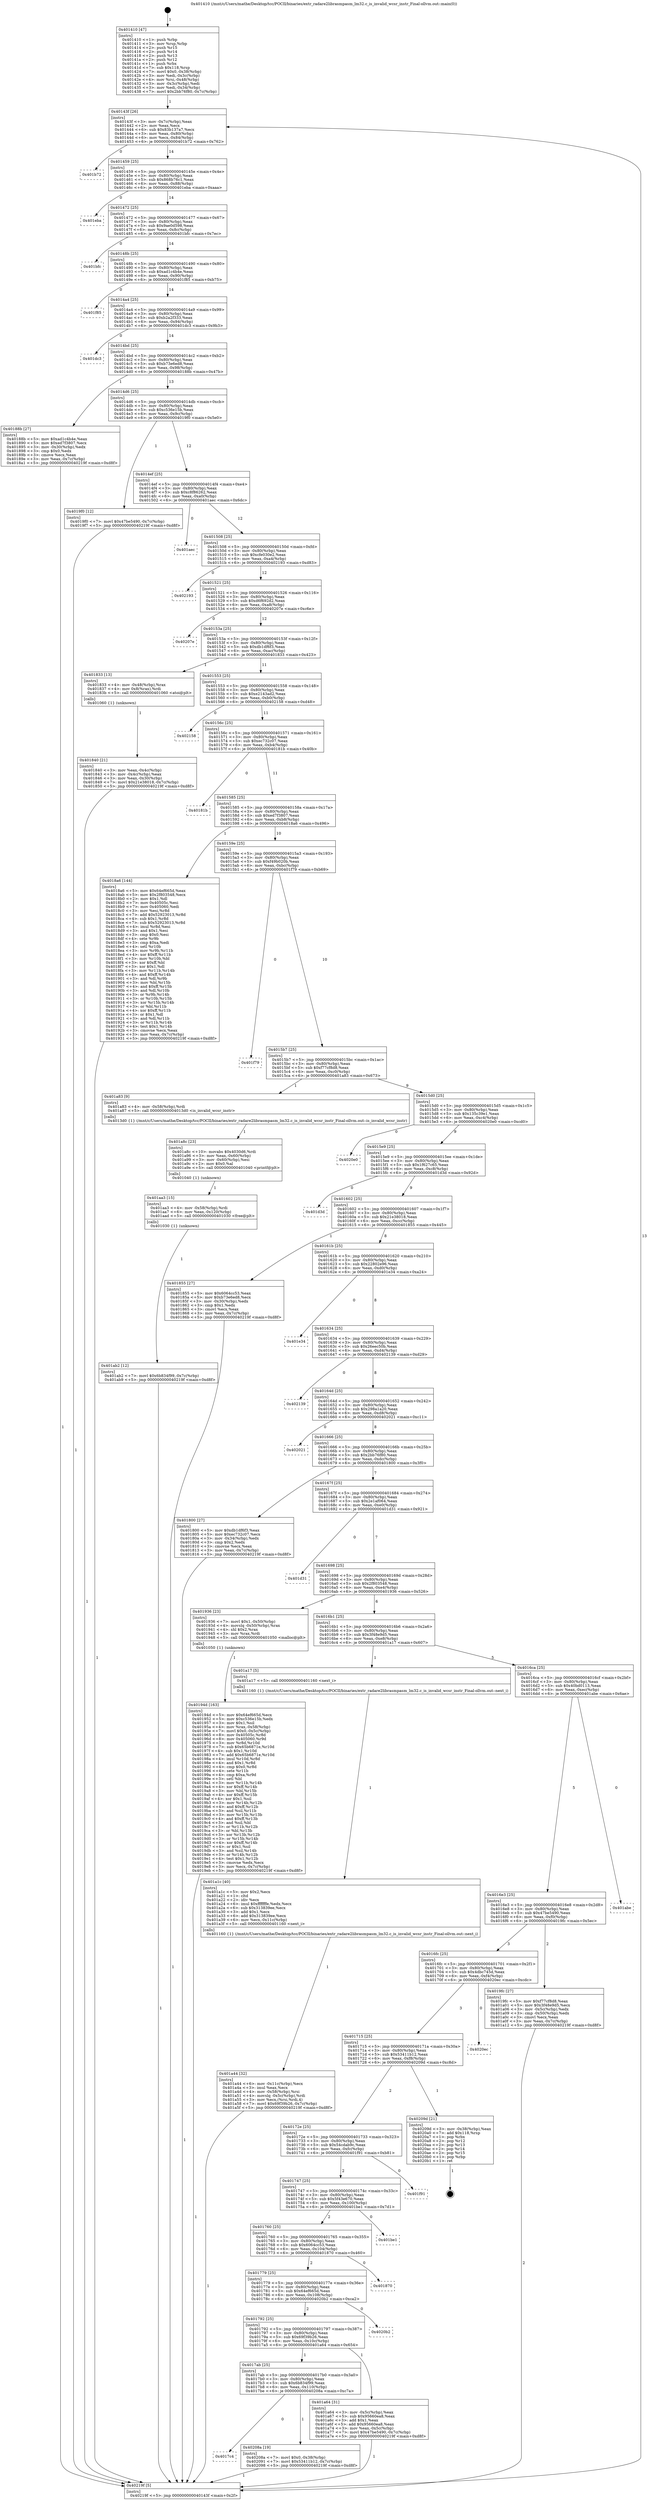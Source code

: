 digraph "0x401410" {
  label = "0x401410 (/mnt/c/Users/mathe/Desktop/tcc/POCII/binaries/extr_radare2librasmpasm_lm32.c_is_invalid_wcsr_instr_Final-ollvm.out::main(0))"
  labelloc = "t"
  node[shape=record]

  Entry [label="",width=0.3,height=0.3,shape=circle,fillcolor=black,style=filled]
  "0x40143f" [label="{
     0x40143f [26]\l
     | [instrs]\l
     &nbsp;&nbsp;0x40143f \<+3\>: mov -0x7c(%rbp),%eax\l
     &nbsp;&nbsp;0x401442 \<+2\>: mov %eax,%ecx\l
     &nbsp;&nbsp;0x401444 \<+6\>: sub $0x83b137a7,%ecx\l
     &nbsp;&nbsp;0x40144a \<+3\>: mov %eax,-0x80(%rbp)\l
     &nbsp;&nbsp;0x40144d \<+6\>: mov %ecx,-0x84(%rbp)\l
     &nbsp;&nbsp;0x401453 \<+6\>: je 0000000000401b72 \<main+0x762\>\l
  }"]
  "0x401b72" [label="{
     0x401b72\l
  }", style=dashed]
  "0x401459" [label="{
     0x401459 [25]\l
     | [instrs]\l
     &nbsp;&nbsp;0x401459 \<+5\>: jmp 000000000040145e \<main+0x4e\>\l
     &nbsp;&nbsp;0x40145e \<+3\>: mov -0x80(%rbp),%eax\l
     &nbsp;&nbsp;0x401461 \<+5\>: sub $0x868b76c1,%eax\l
     &nbsp;&nbsp;0x401466 \<+6\>: mov %eax,-0x88(%rbp)\l
     &nbsp;&nbsp;0x40146c \<+6\>: je 0000000000401eba \<main+0xaaa\>\l
  }"]
  Exit [label="",width=0.3,height=0.3,shape=circle,fillcolor=black,style=filled,peripheries=2]
  "0x401eba" [label="{
     0x401eba\l
  }", style=dashed]
  "0x401472" [label="{
     0x401472 [25]\l
     | [instrs]\l
     &nbsp;&nbsp;0x401472 \<+5\>: jmp 0000000000401477 \<main+0x67\>\l
     &nbsp;&nbsp;0x401477 \<+3\>: mov -0x80(%rbp),%eax\l
     &nbsp;&nbsp;0x40147a \<+5\>: sub $0x9ae0d598,%eax\l
     &nbsp;&nbsp;0x40147f \<+6\>: mov %eax,-0x8c(%rbp)\l
     &nbsp;&nbsp;0x401485 \<+6\>: je 0000000000401bfc \<main+0x7ec\>\l
  }"]
  "0x4017c4" [label="{
     0x4017c4\l
  }", style=dashed]
  "0x401bfc" [label="{
     0x401bfc\l
  }", style=dashed]
  "0x40148b" [label="{
     0x40148b [25]\l
     | [instrs]\l
     &nbsp;&nbsp;0x40148b \<+5\>: jmp 0000000000401490 \<main+0x80\>\l
     &nbsp;&nbsp;0x401490 \<+3\>: mov -0x80(%rbp),%eax\l
     &nbsp;&nbsp;0x401493 \<+5\>: sub $0xad1c4b4e,%eax\l
     &nbsp;&nbsp;0x401498 \<+6\>: mov %eax,-0x90(%rbp)\l
     &nbsp;&nbsp;0x40149e \<+6\>: je 0000000000401f85 \<main+0xb75\>\l
  }"]
  "0x40208a" [label="{
     0x40208a [19]\l
     | [instrs]\l
     &nbsp;&nbsp;0x40208a \<+7\>: movl $0x0,-0x38(%rbp)\l
     &nbsp;&nbsp;0x402091 \<+7\>: movl $0x53411b12,-0x7c(%rbp)\l
     &nbsp;&nbsp;0x402098 \<+5\>: jmp 000000000040219f \<main+0xd8f\>\l
  }"]
  "0x401f85" [label="{
     0x401f85\l
  }", style=dashed]
  "0x4014a4" [label="{
     0x4014a4 [25]\l
     | [instrs]\l
     &nbsp;&nbsp;0x4014a4 \<+5\>: jmp 00000000004014a9 \<main+0x99\>\l
     &nbsp;&nbsp;0x4014a9 \<+3\>: mov -0x80(%rbp),%eax\l
     &nbsp;&nbsp;0x4014ac \<+5\>: sub $0xb2a2f333,%eax\l
     &nbsp;&nbsp;0x4014b1 \<+6\>: mov %eax,-0x94(%rbp)\l
     &nbsp;&nbsp;0x4014b7 \<+6\>: je 0000000000401dc3 \<main+0x9b3\>\l
  }"]
  "0x401ab2" [label="{
     0x401ab2 [12]\l
     | [instrs]\l
     &nbsp;&nbsp;0x401ab2 \<+7\>: movl $0x6b834f99,-0x7c(%rbp)\l
     &nbsp;&nbsp;0x401ab9 \<+5\>: jmp 000000000040219f \<main+0xd8f\>\l
  }"]
  "0x401dc3" [label="{
     0x401dc3\l
  }", style=dashed]
  "0x4014bd" [label="{
     0x4014bd [25]\l
     | [instrs]\l
     &nbsp;&nbsp;0x4014bd \<+5\>: jmp 00000000004014c2 \<main+0xb2\>\l
     &nbsp;&nbsp;0x4014c2 \<+3\>: mov -0x80(%rbp),%eax\l
     &nbsp;&nbsp;0x4014c5 \<+5\>: sub $0xb73e6ed8,%eax\l
     &nbsp;&nbsp;0x4014ca \<+6\>: mov %eax,-0x98(%rbp)\l
     &nbsp;&nbsp;0x4014d0 \<+6\>: je 000000000040188b \<main+0x47b\>\l
  }"]
  "0x401aa3" [label="{
     0x401aa3 [15]\l
     | [instrs]\l
     &nbsp;&nbsp;0x401aa3 \<+4\>: mov -0x58(%rbp),%rdi\l
     &nbsp;&nbsp;0x401aa7 \<+6\>: mov %eax,-0x120(%rbp)\l
     &nbsp;&nbsp;0x401aad \<+5\>: call 0000000000401030 \<free@plt\>\l
     | [calls]\l
     &nbsp;&nbsp;0x401030 \{1\} (unknown)\l
  }"]
  "0x40188b" [label="{
     0x40188b [27]\l
     | [instrs]\l
     &nbsp;&nbsp;0x40188b \<+5\>: mov $0xad1c4b4e,%eax\l
     &nbsp;&nbsp;0x401890 \<+5\>: mov $0xed7f3807,%ecx\l
     &nbsp;&nbsp;0x401895 \<+3\>: mov -0x30(%rbp),%edx\l
     &nbsp;&nbsp;0x401898 \<+3\>: cmp $0x0,%edx\l
     &nbsp;&nbsp;0x40189b \<+3\>: cmove %ecx,%eax\l
     &nbsp;&nbsp;0x40189e \<+3\>: mov %eax,-0x7c(%rbp)\l
     &nbsp;&nbsp;0x4018a1 \<+5\>: jmp 000000000040219f \<main+0xd8f\>\l
  }"]
  "0x4014d6" [label="{
     0x4014d6 [25]\l
     | [instrs]\l
     &nbsp;&nbsp;0x4014d6 \<+5\>: jmp 00000000004014db \<main+0xcb\>\l
     &nbsp;&nbsp;0x4014db \<+3\>: mov -0x80(%rbp),%eax\l
     &nbsp;&nbsp;0x4014de \<+5\>: sub $0xc536e15b,%eax\l
     &nbsp;&nbsp;0x4014e3 \<+6\>: mov %eax,-0x9c(%rbp)\l
     &nbsp;&nbsp;0x4014e9 \<+6\>: je 00000000004019f0 \<main+0x5e0\>\l
  }"]
  "0x401a8c" [label="{
     0x401a8c [23]\l
     | [instrs]\l
     &nbsp;&nbsp;0x401a8c \<+10\>: movabs $0x4030d6,%rdi\l
     &nbsp;&nbsp;0x401a96 \<+3\>: mov %eax,-0x60(%rbp)\l
     &nbsp;&nbsp;0x401a99 \<+3\>: mov -0x60(%rbp),%esi\l
     &nbsp;&nbsp;0x401a9c \<+2\>: mov $0x0,%al\l
     &nbsp;&nbsp;0x401a9e \<+5\>: call 0000000000401040 \<printf@plt\>\l
     | [calls]\l
     &nbsp;&nbsp;0x401040 \{1\} (unknown)\l
  }"]
  "0x4019f0" [label="{
     0x4019f0 [12]\l
     | [instrs]\l
     &nbsp;&nbsp;0x4019f0 \<+7\>: movl $0x47be5490,-0x7c(%rbp)\l
     &nbsp;&nbsp;0x4019f7 \<+5\>: jmp 000000000040219f \<main+0xd8f\>\l
  }"]
  "0x4014ef" [label="{
     0x4014ef [25]\l
     | [instrs]\l
     &nbsp;&nbsp;0x4014ef \<+5\>: jmp 00000000004014f4 \<main+0xe4\>\l
     &nbsp;&nbsp;0x4014f4 \<+3\>: mov -0x80(%rbp),%eax\l
     &nbsp;&nbsp;0x4014f7 \<+5\>: sub $0xc8f86262,%eax\l
     &nbsp;&nbsp;0x4014fc \<+6\>: mov %eax,-0xa0(%rbp)\l
     &nbsp;&nbsp;0x401502 \<+6\>: je 0000000000401aec \<main+0x6dc\>\l
  }"]
  "0x4017ab" [label="{
     0x4017ab [25]\l
     | [instrs]\l
     &nbsp;&nbsp;0x4017ab \<+5\>: jmp 00000000004017b0 \<main+0x3a0\>\l
     &nbsp;&nbsp;0x4017b0 \<+3\>: mov -0x80(%rbp),%eax\l
     &nbsp;&nbsp;0x4017b3 \<+5\>: sub $0x6b834f99,%eax\l
     &nbsp;&nbsp;0x4017b8 \<+6\>: mov %eax,-0x110(%rbp)\l
     &nbsp;&nbsp;0x4017be \<+6\>: je 000000000040208a \<main+0xc7a\>\l
  }"]
  "0x401aec" [label="{
     0x401aec\l
  }", style=dashed]
  "0x401508" [label="{
     0x401508 [25]\l
     | [instrs]\l
     &nbsp;&nbsp;0x401508 \<+5\>: jmp 000000000040150d \<main+0xfd\>\l
     &nbsp;&nbsp;0x40150d \<+3\>: mov -0x80(%rbp),%eax\l
     &nbsp;&nbsp;0x401510 \<+5\>: sub $0xcfe030e2,%eax\l
     &nbsp;&nbsp;0x401515 \<+6\>: mov %eax,-0xa4(%rbp)\l
     &nbsp;&nbsp;0x40151b \<+6\>: je 0000000000402193 \<main+0xd83\>\l
  }"]
  "0x401a64" [label="{
     0x401a64 [31]\l
     | [instrs]\l
     &nbsp;&nbsp;0x401a64 \<+3\>: mov -0x5c(%rbp),%eax\l
     &nbsp;&nbsp;0x401a67 \<+5\>: sub $0x95660ea8,%eax\l
     &nbsp;&nbsp;0x401a6c \<+3\>: add $0x1,%eax\l
     &nbsp;&nbsp;0x401a6f \<+5\>: add $0x95660ea8,%eax\l
     &nbsp;&nbsp;0x401a74 \<+3\>: mov %eax,-0x5c(%rbp)\l
     &nbsp;&nbsp;0x401a77 \<+7\>: movl $0x47be5490,-0x7c(%rbp)\l
     &nbsp;&nbsp;0x401a7e \<+5\>: jmp 000000000040219f \<main+0xd8f\>\l
  }"]
  "0x402193" [label="{
     0x402193\l
  }", style=dashed]
  "0x401521" [label="{
     0x401521 [25]\l
     | [instrs]\l
     &nbsp;&nbsp;0x401521 \<+5\>: jmp 0000000000401526 \<main+0x116\>\l
     &nbsp;&nbsp;0x401526 \<+3\>: mov -0x80(%rbp),%eax\l
     &nbsp;&nbsp;0x401529 \<+5\>: sub $0xd6f692d2,%eax\l
     &nbsp;&nbsp;0x40152e \<+6\>: mov %eax,-0xa8(%rbp)\l
     &nbsp;&nbsp;0x401534 \<+6\>: je 000000000040207e \<main+0xc6e\>\l
  }"]
  "0x401792" [label="{
     0x401792 [25]\l
     | [instrs]\l
     &nbsp;&nbsp;0x401792 \<+5\>: jmp 0000000000401797 \<main+0x387\>\l
     &nbsp;&nbsp;0x401797 \<+3\>: mov -0x80(%rbp),%eax\l
     &nbsp;&nbsp;0x40179a \<+5\>: sub $0x69f39b26,%eax\l
     &nbsp;&nbsp;0x40179f \<+6\>: mov %eax,-0x10c(%rbp)\l
     &nbsp;&nbsp;0x4017a5 \<+6\>: je 0000000000401a64 \<main+0x654\>\l
  }"]
  "0x40207e" [label="{
     0x40207e\l
  }", style=dashed]
  "0x40153a" [label="{
     0x40153a [25]\l
     | [instrs]\l
     &nbsp;&nbsp;0x40153a \<+5\>: jmp 000000000040153f \<main+0x12f\>\l
     &nbsp;&nbsp;0x40153f \<+3\>: mov -0x80(%rbp),%eax\l
     &nbsp;&nbsp;0x401542 \<+5\>: sub $0xdb1df6f3,%eax\l
     &nbsp;&nbsp;0x401547 \<+6\>: mov %eax,-0xac(%rbp)\l
     &nbsp;&nbsp;0x40154d \<+6\>: je 0000000000401833 \<main+0x423\>\l
  }"]
  "0x4020b2" [label="{
     0x4020b2\l
  }", style=dashed]
  "0x401833" [label="{
     0x401833 [13]\l
     | [instrs]\l
     &nbsp;&nbsp;0x401833 \<+4\>: mov -0x48(%rbp),%rax\l
     &nbsp;&nbsp;0x401837 \<+4\>: mov 0x8(%rax),%rdi\l
     &nbsp;&nbsp;0x40183b \<+5\>: call 0000000000401060 \<atoi@plt\>\l
     | [calls]\l
     &nbsp;&nbsp;0x401060 \{1\} (unknown)\l
  }"]
  "0x401553" [label="{
     0x401553 [25]\l
     | [instrs]\l
     &nbsp;&nbsp;0x401553 \<+5\>: jmp 0000000000401558 \<main+0x148\>\l
     &nbsp;&nbsp;0x401558 \<+3\>: mov -0x80(%rbp),%eax\l
     &nbsp;&nbsp;0x40155b \<+5\>: sub $0xe2143ad2,%eax\l
     &nbsp;&nbsp;0x401560 \<+6\>: mov %eax,-0xb0(%rbp)\l
     &nbsp;&nbsp;0x401566 \<+6\>: je 0000000000402158 \<main+0xd48\>\l
  }"]
  "0x401779" [label="{
     0x401779 [25]\l
     | [instrs]\l
     &nbsp;&nbsp;0x401779 \<+5\>: jmp 000000000040177e \<main+0x36e\>\l
     &nbsp;&nbsp;0x40177e \<+3\>: mov -0x80(%rbp),%eax\l
     &nbsp;&nbsp;0x401781 \<+5\>: sub $0x64ef665d,%eax\l
     &nbsp;&nbsp;0x401786 \<+6\>: mov %eax,-0x108(%rbp)\l
     &nbsp;&nbsp;0x40178c \<+6\>: je 00000000004020b2 \<main+0xca2\>\l
  }"]
  "0x402158" [label="{
     0x402158\l
  }", style=dashed]
  "0x40156c" [label="{
     0x40156c [25]\l
     | [instrs]\l
     &nbsp;&nbsp;0x40156c \<+5\>: jmp 0000000000401571 \<main+0x161\>\l
     &nbsp;&nbsp;0x401571 \<+3\>: mov -0x80(%rbp),%eax\l
     &nbsp;&nbsp;0x401574 \<+5\>: sub $0xec732c07,%eax\l
     &nbsp;&nbsp;0x401579 \<+6\>: mov %eax,-0xb4(%rbp)\l
     &nbsp;&nbsp;0x40157f \<+6\>: je 000000000040181b \<main+0x40b\>\l
  }"]
  "0x401870" [label="{
     0x401870\l
  }", style=dashed]
  "0x40181b" [label="{
     0x40181b\l
  }", style=dashed]
  "0x401585" [label="{
     0x401585 [25]\l
     | [instrs]\l
     &nbsp;&nbsp;0x401585 \<+5\>: jmp 000000000040158a \<main+0x17a\>\l
     &nbsp;&nbsp;0x40158a \<+3\>: mov -0x80(%rbp),%eax\l
     &nbsp;&nbsp;0x40158d \<+5\>: sub $0xed7f3807,%eax\l
     &nbsp;&nbsp;0x401592 \<+6\>: mov %eax,-0xb8(%rbp)\l
     &nbsp;&nbsp;0x401598 \<+6\>: je 00000000004018a6 \<main+0x496\>\l
  }"]
  "0x401760" [label="{
     0x401760 [25]\l
     | [instrs]\l
     &nbsp;&nbsp;0x401760 \<+5\>: jmp 0000000000401765 \<main+0x355\>\l
     &nbsp;&nbsp;0x401765 \<+3\>: mov -0x80(%rbp),%eax\l
     &nbsp;&nbsp;0x401768 \<+5\>: sub $0x6064cc53,%eax\l
     &nbsp;&nbsp;0x40176d \<+6\>: mov %eax,-0x104(%rbp)\l
     &nbsp;&nbsp;0x401773 \<+6\>: je 0000000000401870 \<main+0x460\>\l
  }"]
  "0x4018a6" [label="{
     0x4018a6 [144]\l
     | [instrs]\l
     &nbsp;&nbsp;0x4018a6 \<+5\>: mov $0x64ef665d,%eax\l
     &nbsp;&nbsp;0x4018ab \<+5\>: mov $0x2f803548,%ecx\l
     &nbsp;&nbsp;0x4018b0 \<+2\>: mov $0x1,%dl\l
     &nbsp;&nbsp;0x4018b2 \<+7\>: mov 0x40505c,%esi\l
     &nbsp;&nbsp;0x4018b9 \<+7\>: mov 0x405060,%edi\l
     &nbsp;&nbsp;0x4018c0 \<+3\>: mov %esi,%r8d\l
     &nbsp;&nbsp;0x4018c3 \<+7\>: add $0x52923013,%r8d\l
     &nbsp;&nbsp;0x4018ca \<+4\>: sub $0x1,%r8d\l
     &nbsp;&nbsp;0x4018ce \<+7\>: sub $0x52923013,%r8d\l
     &nbsp;&nbsp;0x4018d5 \<+4\>: imul %r8d,%esi\l
     &nbsp;&nbsp;0x4018d9 \<+3\>: and $0x1,%esi\l
     &nbsp;&nbsp;0x4018dc \<+3\>: cmp $0x0,%esi\l
     &nbsp;&nbsp;0x4018df \<+4\>: sete %r9b\l
     &nbsp;&nbsp;0x4018e3 \<+3\>: cmp $0xa,%edi\l
     &nbsp;&nbsp;0x4018e6 \<+4\>: setl %r10b\l
     &nbsp;&nbsp;0x4018ea \<+3\>: mov %r9b,%r11b\l
     &nbsp;&nbsp;0x4018ed \<+4\>: xor $0xff,%r11b\l
     &nbsp;&nbsp;0x4018f1 \<+3\>: mov %r10b,%bl\l
     &nbsp;&nbsp;0x4018f4 \<+3\>: xor $0xff,%bl\l
     &nbsp;&nbsp;0x4018f7 \<+3\>: xor $0x1,%dl\l
     &nbsp;&nbsp;0x4018fa \<+3\>: mov %r11b,%r14b\l
     &nbsp;&nbsp;0x4018fd \<+4\>: and $0xff,%r14b\l
     &nbsp;&nbsp;0x401901 \<+3\>: and %dl,%r9b\l
     &nbsp;&nbsp;0x401904 \<+3\>: mov %bl,%r15b\l
     &nbsp;&nbsp;0x401907 \<+4\>: and $0xff,%r15b\l
     &nbsp;&nbsp;0x40190b \<+3\>: and %dl,%r10b\l
     &nbsp;&nbsp;0x40190e \<+3\>: or %r9b,%r14b\l
     &nbsp;&nbsp;0x401911 \<+3\>: or %r10b,%r15b\l
     &nbsp;&nbsp;0x401914 \<+3\>: xor %r15b,%r14b\l
     &nbsp;&nbsp;0x401917 \<+3\>: or %bl,%r11b\l
     &nbsp;&nbsp;0x40191a \<+4\>: xor $0xff,%r11b\l
     &nbsp;&nbsp;0x40191e \<+3\>: or $0x1,%dl\l
     &nbsp;&nbsp;0x401921 \<+3\>: and %dl,%r11b\l
     &nbsp;&nbsp;0x401924 \<+3\>: or %r11b,%r14b\l
     &nbsp;&nbsp;0x401927 \<+4\>: test $0x1,%r14b\l
     &nbsp;&nbsp;0x40192b \<+3\>: cmovne %ecx,%eax\l
     &nbsp;&nbsp;0x40192e \<+3\>: mov %eax,-0x7c(%rbp)\l
     &nbsp;&nbsp;0x401931 \<+5\>: jmp 000000000040219f \<main+0xd8f\>\l
  }"]
  "0x40159e" [label="{
     0x40159e [25]\l
     | [instrs]\l
     &nbsp;&nbsp;0x40159e \<+5\>: jmp 00000000004015a3 \<main+0x193\>\l
     &nbsp;&nbsp;0x4015a3 \<+3\>: mov -0x80(%rbp),%eax\l
     &nbsp;&nbsp;0x4015a6 \<+5\>: sub $0xf49b020b,%eax\l
     &nbsp;&nbsp;0x4015ab \<+6\>: mov %eax,-0xbc(%rbp)\l
     &nbsp;&nbsp;0x4015b1 \<+6\>: je 0000000000401f79 \<main+0xb69\>\l
  }"]
  "0x401be1" [label="{
     0x401be1\l
  }", style=dashed]
  "0x401f79" [label="{
     0x401f79\l
  }", style=dashed]
  "0x4015b7" [label="{
     0x4015b7 [25]\l
     | [instrs]\l
     &nbsp;&nbsp;0x4015b7 \<+5\>: jmp 00000000004015bc \<main+0x1ac\>\l
     &nbsp;&nbsp;0x4015bc \<+3\>: mov -0x80(%rbp),%eax\l
     &nbsp;&nbsp;0x4015bf \<+5\>: sub $0xf77cf8d8,%eax\l
     &nbsp;&nbsp;0x4015c4 \<+6\>: mov %eax,-0xc0(%rbp)\l
     &nbsp;&nbsp;0x4015ca \<+6\>: je 0000000000401a83 \<main+0x673\>\l
  }"]
  "0x401747" [label="{
     0x401747 [25]\l
     | [instrs]\l
     &nbsp;&nbsp;0x401747 \<+5\>: jmp 000000000040174c \<main+0x33c\>\l
     &nbsp;&nbsp;0x40174c \<+3\>: mov -0x80(%rbp),%eax\l
     &nbsp;&nbsp;0x40174f \<+5\>: sub $0x5f43e670,%eax\l
     &nbsp;&nbsp;0x401754 \<+6\>: mov %eax,-0x100(%rbp)\l
     &nbsp;&nbsp;0x40175a \<+6\>: je 0000000000401be1 \<main+0x7d1\>\l
  }"]
  "0x401a83" [label="{
     0x401a83 [9]\l
     | [instrs]\l
     &nbsp;&nbsp;0x401a83 \<+4\>: mov -0x58(%rbp),%rdi\l
     &nbsp;&nbsp;0x401a87 \<+5\>: call 00000000004013d0 \<is_invalid_wcsr_instr\>\l
     | [calls]\l
     &nbsp;&nbsp;0x4013d0 \{1\} (/mnt/c/Users/mathe/Desktop/tcc/POCII/binaries/extr_radare2librasmpasm_lm32.c_is_invalid_wcsr_instr_Final-ollvm.out::is_invalid_wcsr_instr)\l
  }"]
  "0x4015d0" [label="{
     0x4015d0 [25]\l
     | [instrs]\l
     &nbsp;&nbsp;0x4015d0 \<+5\>: jmp 00000000004015d5 \<main+0x1c5\>\l
     &nbsp;&nbsp;0x4015d5 \<+3\>: mov -0x80(%rbp),%eax\l
     &nbsp;&nbsp;0x4015d8 \<+5\>: sub $0x135c39e1,%eax\l
     &nbsp;&nbsp;0x4015dd \<+6\>: mov %eax,-0xc4(%rbp)\l
     &nbsp;&nbsp;0x4015e3 \<+6\>: je 00000000004020e0 \<main+0xcd0\>\l
  }"]
  "0x401f91" [label="{
     0x401f91\l
  }", style=dashed]
  "0x4020e0" [label="{
     0x4020e0\l
  }", style=dashed]
  "0x4015e9" [label="{
     0x4015e9 [25]\l
     | [instrs]\l
     &nbsp;&nbsp;0x4015e9 \<+5\>: jmp 00000000004015ee \<main+0x1de\>\l
     &nbsp;&nbsp;0x4015ee \<+3\>: mov -0x80(%rbp),%eax\l
     &nbsp;&nbsp;0x4015f1 \<+5\>: sub $0x1f627c65,%eax\l
     &nbsp;&nbsp;0x4015f6 \<+6\>: mov %eax,-0xc8(%rbp)\l
     &nbsp;&nbsp;0x4015fc \<+6\>: je 0000000000401d3d \<main+0x92d\>\l
  }"]
  "0x40172e" [label="{
     0x40172e [25]\l
     | [instrs]\l
     &nbsp;&nbsp;0x40172e \<+5\>: jmp 0000000000401733 \<main+0x323\>\l
     &nbsp;&nbsp;0x401733 \<+3\>: mov -0x80(%rbp),%eax\l
     &nbsp;&nbsp;0x401736 \<+5\>: sub $0x54cdab9c,%eax\l
     &nbsp;&nbsp;0x40173b \<+6\>: mov %eax,-0xfc(%rbp)\l
     &nbsp;&nbsp;0x401741 \<+6\>: je 0000000000401f91 \<main+0xb81\>\l
  }"]
  "0x401d3d" [label="{
     0x401d3d\l
  }", style=dashed]
  "0x401602" [label="{
     0x401602 [25]\l
     | [instrs]\l
     &nbsp;&nbsp;0x401602 \<+5\>: jmp 0000000000401607 \<main+0x1f7\>\l
     &nbsp;&nbsp;0x401607 \<+3\>: mov -0x80(%rbp),%eax\l
     &nbsp;&nbsp;0x40160a \<+5\>: sub $0x21e38018,%eax\l
     &nbsp;&nbsp;0x40160f \<+6\>: mov %eax,-0xcc(%rbp)\l
     &nbsp;&nbsp;0x401615 \<+6\>: je 0000000000401855 \<main+0x445\>\l
  }"]
  "0x40209d" [label="{
     0x40209d [21]\l
     | [instrs]\l
     &nbsp;&nbsp;0x40209d \<+3\>: mov -0x38(%rbp),%eax\l
     &nbsp;&nbsp;0x4020a0 \<+7\>: add $0x118,%rsp\l
     &nbsp;&nbsp;0x4020a7 \<+1\>: pop %rbx\l
     &nbsp;&nbsp;0x4020a8 \<+2\>: pop %r12\l
     &nbsp;&nbsp;0x4020aa \<+2\>: pop %r13\l
     &nbsp;&nbsp;0x4020ac \<+2\>: pop %r14\l
     &nbsp;&nbsp;0x4020ae \<+2\>: pop %r15\l
     &nbsp;&nbsp;0x4020b0 \<+1\>: pop %rbp\l
     &nbsp;&nbsp;0x4020b1 \<+1\>: ret\l
  }"]
  "0x401855" [label="{
     0x401855 [27]\l
     | [instrs]\l
     &nbsp;&nbsp;0x401855 \<+5\>: mov $0x6064cc53,%eax\l
     &nbsp;&nbsp;0x40185a \<+5\>: mov $0xb73e6ed8,%ecx\l
     &nbsp;&nbsp;0x40185f \<+3\>: mov -0x30(%rbp),%edx\l
     &nbsp;&nbsp;0x401862 \<+3\>: cmp $0x1,%edx\l
     &nbsp;&nbsp;0x401865 \<+3\>: cmovl %ecx,%eax\l
     &nbsp;&nbsp;0x401868 \<+3\>: mov %eax,-0x7c(%rbp)\l
     &nbsp;&nbsp;0x40186b \<+5\>: jmp 000000000040219f \<main+0xd8f\>\l
  }"]
  "0x40161b" [label="{
     0x40161b [25]\l
     | [instrs]\l
     &nbsp;&nbsp;0x40161b \<+5\>: jmp 0000000000401620 \<main+0x210\>\l
     &nbsp;&nbsp;0x401620 \<+3\>: mov -0x80(%rbp),%eax\l
     &nbsp;&nbsp;0x401623 \<+5\>: sub $0x22802e96,%eax\l
     &nbsp;&nbsp;0x401628 \<+6\>: mov %eax,-0xd0(%rbp)\l
     &nbsp;&nbsp;0x40162e \<+6\>: je 0000000000401e34 \<main+0xa24\>\l
  }"]
  "0x401715" [label="{
     0x401715 [25]\l
     | [instrs]\l
     &nbsp;&nbsp;0x401715 \<+5\>: jmp 000000000040171a \<main+0x30a\>\l
     &nbsp;&nbsp;0x40171a \<+3\>: mov -0x80(%rbp),%eax\l
     &nbsp;&nbsp;0x40171d \<+5\>: sub $0x53411b12,%eax\l
     &nbsp;&nbsp;0x401722 \<+6\>: mov %eax,-0xf8(%rbp)\l
     &nbsp;&nbsp;0x401728 \<+6\>: je 000000000040209d \<main+0xc8d\>\l
  }"]
  "0x401e34" [label="{
     0x401e34\l
  }", style=dashed]
  "0x401634" [label="{
     0x401634 [25]\l
     | [instrs]\l
     &nbsp;&nbsp;0x401634 \<+5\>: jmp 0000000000401639 \<main+0x229\>\l
     &nbsp;&nbsp;0x401639 \<+3\>: mov -0x80(%rbp),%eax\l
     &nbsp;&nbsp;0x40163c \<+5\>: sub $0x26eec50b,%eax\l
     &nbsp;&nbsp;0x401641 \<+6\>: mov %eax,-0xd4(%rbp)\l
     &nbsp;&nbsp;0x401647 \<+6\>: je 0000000000402139 \<main+0xd29\>\l
  }"]
  "0x4020ec" [label="{
     0x4020ec\l
  }", style=dashed]
  "0x402139" [label="{
     0x402139\l
  }", style=dashed]
  "0x40164d" [label="{
     0x40164d [25]\l
     | [instrs]\l
     &nbsp;&nbsp;0x40164d \<+5\>: jmp 0000000000401652 \<main+0x242\>\l
     &nbsp;&nbsp;0x401652 \<+3\>: mov -0x80(%rbp),%eax\l
     &nbsp;&nbsp;0x401655 \<+5\>: sub $0x298a1a20,%eax\l
     &nbsp;&nbsp;0x40165a \<+6\>: mov %eax,-0xd8(%rbp)\l
     &nbsp;&nbsp;0x401660 \<+6\>: je 0000000000402021 \<main+0xc11\>\l
  }"]
  "0x401a44" [label="{
     0x401a44 [32]\l
     | [instrs]\l
     &nbsp;&nbsp;0x401a44 \<+6\>: mov -0x11c(%rbp),%ecx\l
     &nbsp;&nbsp;0x401a4a \<+3\>: imul %eax,%ecx\l
     &nbsp;&nbsp;0x401a4d \<+4\>: mov -0x58(%rbp),%rsi\l
     &nbsp;&nbsp;0x401a51 \<+4\>: movslq -0x5c(%rbp),%rdi\l
     &nbsp;&nbsp;0x401a55 \<+3\>: mov %ecx,(%rsi,%rdi,4)\l
     &nbsp;&nbsp;0x401a58 \<+7\>: movl $0x69f39b26,-0x7c(%rbp)\l
     &nbsp;&nbsp;0x401a5f \<+5\>: jmp 000000000040219f \<main+0xd8f\>\l
  }"]
  "0x402021" [label="{
     0x402021\l
  }", style=dashed]
  "0x401666" [label="{
     0x401666 [25]\l
     | [instrs]\l
     &nbsp;&nbsp;0x401666 \<+5\>: jmp 000000000040166b \<main+0x25b\>\l
     &nbsp;&nbsp;0x40166b \<+3\>: mov -0x80(%rbp),%eax\l
     &nbsp;&nbsp;0x40166e \<+5\>: sub $0x2bb76f80,%eax\l
     &nbsp;&nbsp;0x401673 \<+6\>: mov %eax,-0xdc(%rbp)\l
     &nbsp;&nbsp;0x401679 \<+6\>: je 0000000000401800 \<main+0x3f0\>\l
  }"]
  "0x401a1c" [label="{
     0x401a1c [40]\l
     | [instrs]\l
     &nbsp;&nbsp;0x401a1c \<+5\>: mov $0x2,%ecx\l
     &nbsp;&nbsp;0x401a21 \<+1\>: cltd\l
     &nbsp;&nbsp;0x401a22 \<+2\>: idiv %ecx\l
     &nbsp;&nbsp;0x401a24 \<+6\>: imul $0xfffffffe,%edx,%ecx\l
     &nbsp;&nbsp;0x401a2a \<+6\>: sub $0x313839ee,%ecx\l
     &nbsp;&nbsp;0x401a30 \<+3\>: add $0x1,%ecx\l
     &nbsp;&nbsp;0x401a33 \<+6\>: add $0x313839ee,%ecx\l
     &nbsp;&nbsp;0x401a39 \<+6\>: mov %ecx,-0x11c(%rbp)\l
     &nbsp;&nbsp;0x401a3f \<+5\>: call 0000000000401160 \<next_i\>\l
     | [calls]\l
     &nbsp;&nbsp;0x401160 \{1\} (/mnt/c/Users/mathe/Desktop/tcc/POCII/binaries/extr_radare2librasmpasm_lm32.c_is_invalid_wcsr_instr_Final-ollvm.out::next_i)\l
  }"]
  "0x401800" [label="{
     0x401800 [27]\l
     | [instrs]\l
     &nbsp;&nbsp;0x401800 \<+5\>: mov $0xdb1df6f3,%eax\l
     &nbsp;&nbsp;0x401805 \<+5\>: mov $0xec732c07,%ecx\l
     &nbsp;&nbsp;0x40180a \<+3\>: mov -0x34(%rbp),%edx\l
     &nbsp;&nbsp;0x40180d \<+3\>: cmp $0x2,%edx\l
     &nbsp;&nbsp;0x401810 \<+3\>: cmovne %ecx,%eax\l
     &nbsp;&nbsp;0x401813 \<+3\>: mov %eax,-0x7c(%rbp)\l
     &nbsp;&nbsp;0x401816 \<+5\>: jmp 000000000040219f \<main+0xd8f\>\l
  }"]
  "0x40167f" [label="{
     0x40167f [25]\l
     | [instrs]\l
     &nbsp;&nbsp;0x40167f \<+5\>: jmp 0000000000401684 \<main+0x274\>\l
     &nbsp;&nbsp;0x401684 \<+3\>: mov -0x80(%rbp),%eax\l
     &nbsp;&nbsp;0x401687 \<+5\>: sub $0x2e1af064,%eax\l
     &nbsp;&nbsp;0x40168c \<+6\>: mov %eax,-0xe0(%rbp)\l
     &nbsp;&nbsp;0x401692 \<+6\>: je 0000000000401d31 \<main+0x921\>\l
  }"]
  "0x40219f" [label="{
     0x40219f [5]\l
     | [instrs]\l
     &nbsp;&nbsp;0x40219f \<+5\>: jmp 000000000040143f \<main+0x2f\>\l
  }"]
  "0x401410" [label="{
     0x401410 [47]\l
     | [instrs]\l
     &nbsp;&nbsp;0x401410 \<+1\>: push %rbp\l
     &nbsp;&nbsp;0x401411 \<+3\>: mov %rsp,%rbp\l
     &nbsp;&nbsp;0x401414 \<+2\>: push %r15\l
     &nbsp;&nbsp;0x401416 \<+2\>: push %r14\l
     &nbsp;&nbsp;0x401418 \<+2\>: push %r13\l
     &nbsp;&nbsp;0x40141a \<+2\>: push %r12\l
     &nbsp;&nbsp;0x40141c \<+1\>: push %rbx\l
     &nbsp;&nbsp;0x40141d \<+7\>: sub $0x118,%rsp\l
     &nbsp;&nbsp;0x401424 \<+7\>: movl $0x0,-0x38(%rbp)\l
     &nbsp;&nbsp;0x40142b \<+3\>: mov %edi,-0x3c(%rbp)\l
     &nbsp;&nbsp;0x40142e \<+4\>: mov %rsi,-0x48(%rbp)\l
     &nbsp;&nbsp;0x401432 \<+3\>: mov -0x3c(%rbp),%edi\l
     &nbsp;&nbsp;0x401435 \<+3\>: mov %edi,-0x34(%rbp)\l
     &nbsp;&nbsp;0x401438 \<+7\>: movl $0x2bb76f80,-0x7c(%rbp)\l
  }"]
  "0x401840" [label="{
     0x401840 [21]\l
     | [instrs]\l
     &nbsp;&nbsp;0x401840 \<+3\>: mov %eax,-0x4c(%rbp)\l
     &nbsp;&nbsp;0x401843 \<+3\>: mov -0x4c(%rbp),%eax\l
     &nbsp;&nbsp;0x401846 \<+3\>: mov %eax,-0x30(%rbp)\l
     &nbsp;&nbsp;0x401849 \<+7\>: movl $0x21e38018,-0x7c(%rbp)\l
     &nbsp;&nbsp;0x401850 \<+5\>: jmp 000000000040219f \<main+0xd8f\>\l
  }"]
  "0x4016fc" [label="{
     0x4016fc [25]\l
     | [instrs]\l
     &nbsp;&nbsp;0x4016fc \<+5\>: jmp 0000000000401701 \<main+0x2f1\>\l
     &nbsp;&nbsp;0x401701 \<+3\>: mov -0x80(%rbp),%eax\l
     &nbsp;&nbsp;0x401704 \<+5\>: sub $0x4dbc745d,%eax\l
     &nbsp;&nbsp;0x401709 \<+6\>: mov %eax,-0xf4(%rbp)\l
     &nbsp;&nbsp;0x40170f \<+6\>: je 00000000004020ec \<main+0xcdc\>\l
  }"]
  "0x401d31" [label="{
     0x401d31\l
  }", style=dashed]
  "0x401698" [label="{
     0x401698 [25]\l
     | [instrs]\l
     &nbsp;&nbsp;0x401698 \<+5\>: jmp 000000000040169d \<main+0x28d\>\l
     &nbsp;&nbsp;0x40169d \<+3\>: mov -0x80(%rbp),%eax\l
     &nbsp;&nbsp;0x4016a0 \<+5\>: sub $0x2f803548,%eax\l
     &nbsp;&nbsp;0x4016a5 \<+6\>: mov %eax,-0xe4(%rbp)\l
     &nbsp;&nbsp;0x4016ab \<+6\>: je 0000000000401936 \<main+0x526\>\l
  }"]
  "0x4019fc" [label="{
     0x4019fc [27]\l
     | [instrs]\l
     &nbsp;&nbsp;0x4019fc \<+5\>: mov $0xf77cf8d8,%eax\l
     &nbsp;&nbsp;0x401a01 \<+5\>: mov $0x3f48e9d5,%ecx\l
     &nbsp;&nbsp;0x401a06 \<+3\>: mov -0x5c(%rbp),%edx\l
     &nbsp;&nbsp;0x401a09 \<+3\>: cmp -0x50(%rbp),%edx\l
     &nbsp;&nbsp;0x401a0c \<+3\>: cmovl %ecx,%eax\l
     &nbsp;&nbsp;0x401a0f \<+3\>: mov %eax,-0x7c(%rbp)\l
     &nbsp;&nbsp;0x401a12 \<+5\>: jmp 000000000040219f \<main+0xd8f\>\l
  }"]
  "0x401936" [label="{
     0x401936 [23]\l
     | [instrs]\l
     &nbsp;&nbsp;0x401936 \<+7\>: movl $0x1,-0x50(%rbp)\l
     &nbsp;&nbsp;0x40193d \<+4\>: movslq -0x50(%rbp),%rax\l
     &nbsp;&nbsp;0x401941 \<+4\>: shl $0x2,%rax\l
     &nbsp;&nbsp;0x401945 \<+3\>: mov %rax,%rdi\l
     &nbsp;&nbsp;0x401948 \<+5\>: call 0000000000401050 \<malloc@plt\>\l
     | [calls]\l
     &nbsp;&nbsp;0x401050 \{1\} (unknown)\l
  }"]
  "0x4016b1" [label="{
     0x4016b1 [25]\l
     | [instrs]\l
     &nbsp;&nbsp;0x4016b1 \<+5\>: jmp 00000000004016b6 \<main+0x2a6\>\l
     &nbsp;&nbsp;0x4016b6 \<+3\>: mov -0x80(%rbp),%eax\l
     &nbsp;&nbsp;0x4016b9 \<+5\>: sub $0x3f48e9d5,%eax\l
     &nbsp;&nbsp;0x4016be \<+6\>: mov %eax,-0xe8(%rbp)\l
     &nbsp;&nbsp;0x4016c4 \<+6\>: je 0000000000401a17 \<main+0x607\>\l
  }"]
  "0x40194d" [label="{
     0x40194d [163]\l
     | [instrs]\l
     &nbsp;&nbsp;0x40194d \<+5\>: mov $0x64ef665d,%ecx\l
     &nbsp;&nbsp;0x401952 \<+5\>: mov $0xc536e15b,%edx\l
     &nbsp;&nbsp;0x401957 \<+3\>: mov $0x1,%sil\l
     &nbsp;&nbsp;0x40195a \<+4\>: mov %rax,-0x58(%rbp)\l
     &nbsp;&nbsp;0x40195e \<+7\>: movl $0x0,-0x5c(%rbp)\l
     &nbsp;&nbsp;0x401965 \<+8\>: mov 0x40505c,%r8d\l
     &nbsp;&nbsp;0x40196d \<+8\>: mov 0x405060,%r9d\l
     &nbsp;&nbsp;0x401975 \<+3\>: mov %r8d,%r10d\l
     &nbsp;&nbsp;0x401978 \<+7\>: sub $0x65b6871e,%r10d\l
     &nbsp;&nbsp;0x40197f \<+4\>: sub $0x1,%r10d\l
     &nbsp;&nbsp;0x401983 \<+7\>: add $0x65b6871e,%r10d\l
     &nbsp;&nbsp;0x40198a \<+4\>: imul %r10d,%r8d\l
     &nbsp;&nbsp;0x40198e \<+4\>: and $0x1,%r8d\l
     &nbsp;&nbsp;0x401992 \<+4\>: cmp $0x0,%r8d\l
     &nbsp;&nbsp;0x401996 \<+4\>: sete %r11b\l
     &nbsp;&nbsp;0x40199a \<+4\>: cmp $0xa,%r9d\l
     &nbsp;&nbsp;0x40199e \<+3\>: setl %bl\l
     &nbsp;&nbsp;0x4019a1 \<+3\>: mov %r11b,%r14b\l
     &nbsp;&nbsp;0x4019a4 \<+4\>: xor $0xff,%r14b\l
     &nbsp;&nbsp;0x4019a8 \<+3\>: mov %bl,%r15b\l
     &nbsp;&nbsp;0x4019ab \<+4\>: xor $0xff,%r15b\l
     &nbsp;&nbsp;0x4019af \<+4\>: xor $0x1,%sil\l
     &nbsp;&nbsp;0x4019b3 \<+3\>: mov %r14b,%r12b\l
     &nbsp;&nbsp;0x4019b6 \<+4\>: and $0xff,%r12b\l
     &nbsp;&nbsp;0x4019ba \<+3\>: and %sil,%r11b\l
     &nbsp;&nbsp;0x4019bd \<+3\>: mov %r15b,%r13b\l
     &nbsp;&nbsp;0x4019c0 \<+4\>: and $0xff,%r13b\l
     &nbsp;&nbsp;0x4019c4 \<+3\>: and %sil,%bl\l
     &nbsp;&nbsp;0x4019c7 \<+3\>: or %r11b,%r12b\l
     &nbsp;&nbsp;0x4019ca \<+3\>: or %bl,%r13b\l
     &nbsp;&nbsp;0x4019cd \<+3\>: xor %r13b,%r12b\l
     &nbsp;&nbsp;0x4019d0 \<+3\>: or %r15b,%r14b\l
     &nbsp;&nbsp;0x4019d3 \<+4\>: xor $0xff,%r14b\l
     &nbsp;&nbsp;0x4019d7 \<+4\>: or $0x1,%sil\l
     &nbsp;&nbsp;0x4019db \<+3\>: and %sil,%r14b\l
     &nbsp;&nbsp;0x4019de \<+3\>: or %r14b,%r12b\l
     &nbsp;&nbsp;0x4019e1 \<+4\>: test $0x1,%r12b\l
     &nbsp;&nbsp;0x4019e5 \<+3\>: cmovne %edx,%ecx\l
     &nbsp;&nbsp;0x4019e8 \<+3\>: mov %ecx,-0x7c(%rbp)\l
     &nbsp;&nbsp;0x4019eb \<+5\>: jmp 000000000040219f \<main+0xd8f\>\l
  }"]
  "0x4016e3" [label="{
     0x4016e3 [25]\l
     | [instrs]\l
     &nbsp;&nbsp;0x4016e3 \<+5\>: jmp 00000000004016e8 \<main+0x2d8\>\l
     &nbsp;&nbsp;0x4016e8 \<+3\>: mov -0x80(%rbp),%eax\l
     &nbsp;&nbsp;0x4016eb \<+5\>: sub $0x47be5490,%eax\l
     &nbsp;&nbsp;0x4016f0 \<+6\>: mov %eax,-0xf0(%rbp)\l
     &nbsp;&nbsp;0x4016f6 \<+6\>: je 00000000004019fc \<main+0x5ec\>\l
  }"]
  "0x401a17" [label="{
     0x401a17 [5]\l
     | [instrs]\l
     &nbsp;&nbsp;0x401a17 \<+5\>: call 0000000000401160 \<next_i\>\l
     | [calls]\l
     &nbsp;&nbsp;0x401160 \{1\} (/mnt/c/Users/mathe/Desktop/tcc/POCII/binaries/extr_radare2librasmpasm_lm32.c_is_invalid_wcsr_instr_Final-ollvm.out::next_i)\l
  }"]
  "0x4016ca" [label="{
     0x4016ca [25]\l
     | [instrs]\l
     &nbsp;&nbsp;0x4016ca \<+5\>: jmp 00000000004016cf \<main+0x2bf\>\l
     &nbsp;&nbsp;0x4016cf \<+3\>: mov -0x80(%rbp),%eax\l
     &nbsp;&nbsp;0x4016d2 \<+5\>: sub $0x40bd0113,%eax\l
     &nbsp;&nbsp;0x4016d7 \<+6\>: mov %eax,-0xec(%rbp)\l
     &nbsp;&nbsp;0x4016dd \<+6\>: je 0000000000401abe \<main+0x6ae\>\l
  }"]
  "0x401abe" [label="{
     0x401abe\l
  }", style=dashed]
  Entry -> "0x401410" [label=" 1"]
  "0x40143f" -> "0x401b72" [label=" 0"]
  "0x40143f" -> "0x401459" [label=" 14"]
  "0x40209d" -> Exit [label=" 1"]
  "0x401459" -> "0x401eba" [label=" 0"]
  "0x401459" -> "0x401472" [label=" 14"]
  "0x40208a" -> "0x40219f" [label=" 1"]
  "0x401472" -> "0x401bfc" [label=" 0"]
  "0x401472" -> "0x40148b" [label=" 14"]
  "0x4017ab" -> "0x4017c4" [label=" 0"]
  "0x40148b" -> "0x401f85" [label=" 0"]
  "0x40148b" -> "0x4014a4" [label=" 14"]
  "0x4017ab" -> "0x40208a" [label=" 1"]
  "0x4014a4" -> "0x401dc3" [label=" 0"]
  "0x4014a4" -> "0x4014bd" [label=" 14"]
  "0x401ab2" -> "0x40219f" [label=" 1"]
  "0x4014bd" -> "0x40188b" [label=" 1"]
  "0x4014bd" -> "0x4014d6" [label=" 13"]
  "0x401aa3" -> "0x401ab2" [label=" 1"]
  "0x4014d6" -> "0x4019f0" [label=" 1"]
  "0x4014d6" -> "0x4014ef" [label=" 12"]
  "0x401a8c" -> "0x401aa3" [label=" 1"]
  "0x4014ef" -> "0x401aec" [label=" 0"]
  "0x4014ef" -> "0x401508" [label=" 12"]
  "0x401a83" -> "0x401a8c" [label=" 1"]
  "0x401508" -> "0x402193" [label=" 0"]
  "0x401508" -> "0x401521" [label=" 12"]
  "0x401a64" -> "0x40219f" [label=" 1"]
  "0x401521" -> "0x40207e" [label=" 0"]
  "0x401521" -> "0x40153a" [label=" 12"]
  "0x401792" -> "0x401a64" [label=" 1"]
  "0x40153a" -> "0x401833" [label=" 1"]
  "0x40153a" -> "0x401553" [label=" 11"]
  "0x401792" -> "0x4017ab" [label=" 1"]
  "0x401553" -> "0x402158" [label=" 0"]
  "0x401553" -> "0x40156c" [label=" 11"]
  "0x401779" -> "0x4020b2" [label=" 0"]
  "0x40156c" -> "0x40181b" [label=" 0"]
  "0x40156c" -> "0x401585" [label=" 11"]
  "0x401779" -> "0x401792" [label=" 2"]
  "0x401585" -> "0x4018a6" [label=" 1"]
  "0x401585" -> "0x40159e" [label=" 10"]
  "0x401760" -> "0x401870" [label=" 0"]
  "0x40159e" -> "0x401f79" [label=" 0"]
  "0x40159e" -> "0x4015b7" [label=" 10"]
  "0x401760" -> "0x401779" [label=" 2"]
  "0x4015b7" -> "0x401a83" [label=" 1"]
  "0x4015b7" -> "0x4015d0" [label=" 9"]
  "0x401747" -> "0x401be1" [label=" 0"]
  "0x4015d0" -> "0x4020e0" [label=" 0"]
  "0x4015d0" -> "0x4015e9" [label=" 9"]
  "0x401747" -> "0x401760" [label=" 2"]
  "0x4015e9" -> "0x401d3d" [label=" 0"]
  "0x4015e9" -> "0x401602" [label=" 9"]
  "0x40172e" -> "0x401f91" [label=" 0"]
  "0x401602" -> "0x401855" [label=" 1"]
  "0x401602" -> "0x40161b" [label=" 8"]
  "0x40172e" -> "0x401747" [label=" 2"]
  "0x40161b" -> "0x401e34" [label=" 0"]
  "0x40161b" -> "0x401634" [label=" 8"]
  "0x401715" -> "0x40209d" [label=" 1"]
  "0x401634" -> "0x402139" [label=" 0"]
  "0x401634" -> "0x40164d" [label=" 8"]
  "0x401715" -> "0x40172e" [label=" 2"]
  "0x40164d" -> "0x402021" [label=" 0"]
  "0x40164d" -> "0x401666" [label=" 8"]
  "0x4016fc" -> "0x4020ec" [label=" 0"]
  "0x401666" -> "0x401800" [label=" 1"]
  "0x401666" -> "0x40167f" [label=" 7"]
  "0x401800" -> "0x40219f" [label=" 1"]
  "0x401410" -> "0x40143f" [label=" 1"]
  "0x40219f" -> "0x40143f" [label=" 13"]
  "0x401833" -> "0x401840" [label=" 1"]
  "0x401840" -> "0x40219f" [label=" 1"]
  "0x401855" -> "0x40219f" [label=" 1"]
  "0x40188b" -> "0x40219f" [label=" 1"]
  "0x4018a6" -> "0x40219f" [label=" 1"]
  "0x4016fc" -> "0x401715" [label=" 3"]
  "0x40167f" -> "0x401d31" [label=" 0"]
  "0x40167f" -> "0x401698" [label=" 7"]
  "0x401a44" -> "0x40219f" [label=" 1"]
  "0x401698" -> "0x401936" [label=" 1"]
  "0x401698" -> "0x4016b1" [label=" 6"]
  "0x401936" -> "0x40194d" [label=" 1"]
  "0x40194d" -> "0x40219f" [label=" 1"]
  "0x4019f0" -> "0x40219f" [label=" 1"]
  "0x401a1c" -> "0x401a44" [label=" 1"]
  "0x4016b1" -> "0x401a17" [label=" 1"]
  "0x4016b1" -> "0x4016ca" [label=" 5"]
  "0x4019fc" -> "0x40219f" [label=" 2"]
  "0x4016ca" -> "0x401abe" [label=" 0"]
  "0x4016ca" -> "0x4016e3" [label=" 5"]
  "0x401a17" -> "0x401a1c" [label=" 1"]
  "0x4016e3" -> "0x4019fc" [label=" 2"]
  "0x4016e3" -> "0x4016fc" [label=" 3"]
}
